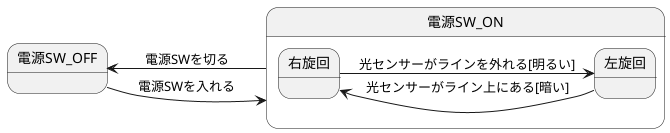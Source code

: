 @startuml ライントレーサー
    left to right direction
    電源SW_OFF --> 電源SW_ON : 電源SWを入れる
    state 電源SW_ON{
        右旋回 --> 左旋回 : 光センサーがラインを外れる[明るい]
        左旋回 --> 右旋回 : 光センサーがライン上にある[暗い]
    }
    電源SW_OFF <-- 電源SW_ON : 電源SWを切る
    
@enduml